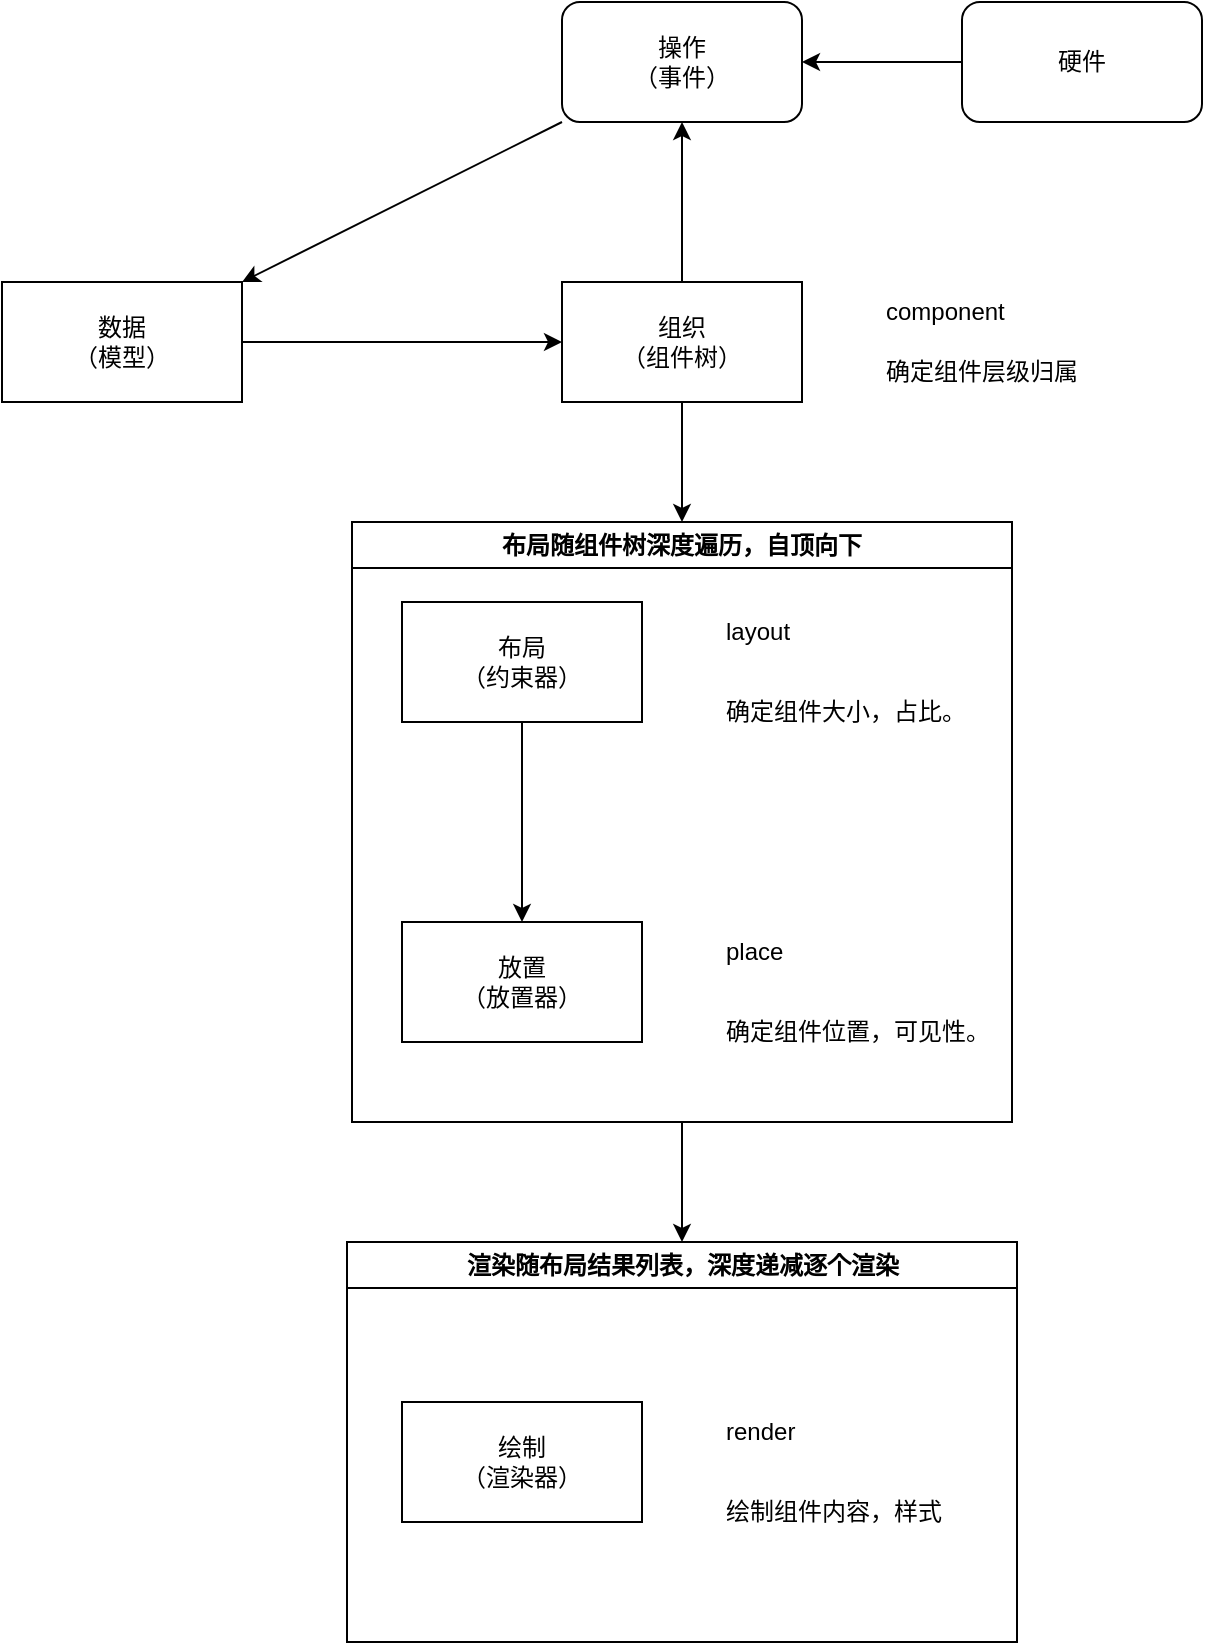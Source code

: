<mxfile version="24.6.5" type="device">
  <diagram name="第 1 页" id="O6Dw7toHRlwf70pb2NwU">
    <mxGraphModel dx="1173" dy="751" grid="1" gridSize="10" guides="1" tooltips="1" connect="1" arrows="1" fold="1" page="1" pageScale="1" pageWidth="1200" pageHeight="1920" math="0" shadow="0">
      <root>
        <mxCell id="0" />
        <mxCell id="1" parent="0" />
        <mxCell id="JcjUvvv5rcbtcutKEqJC-1" value="组织&lt;div&gt;（组件树）&lt;/div&gt;" style="rounded=0;whiteSpace=wrap;html=1;" vertex="1" parent="1">
          <mxGeometry x="560" y="200" width="120" height="60" as="geometry" />
        </mxCell>
        <mxCell id="JcjUvvv5rcbtcutKEqJC-10" value="component" style="text;html=1;align=left;verticalAlign=middle;whiteSpace=wrap;rounded=0;" vertex="1" parent="1">
          <mxGeometry x="720" y="200" width="60" height="30" as="geometry" />
        </mxCell>
        <mxCell id="JcjUvvv5rcbtcutKEqJC-12" value="确定组件层级归属" style="text;html=1;align=left;verticalAlign=middle;whiteSpace=wrap;rounded=0;" vertex="1" parent="1">
          <mxGeometry x="720" y="230" width="160" height="30" as="geometry" />
        </mxCell>
        <mxCell id="JcjUvvv5rcbtcutKEqJC-16" value="数据&lt;div&gt;（模型）&lt;/div&gt;" style="rounded=0;whiteSpace=wrap;html=1;" vertex="1" parent="1">
          <mxGeometry x="280" y="200" width="120" height="60" as="geometry" />
        </mxCell>
        <mxCell id="JcjUvvv5rcbtcutKEqJC-17" value="" style="endArrow=classic;html=1;rounded=0;entryX=0;entryY=0.5;entryDx=0;entryDy=0;exitX=1;exitY=0.5;exitDx=0;exitDy=0;" edge="1" parent="1" source="JcjUvvv5rcbtcutKEqJC-16" target="JcjUvvv5rcbtcutKEqJC-1">
          <mxGeometry width="50" height="50" relative="1" as="geometry">
            <mxPoint x="320" y="390" as="sourcePoint" />
            <mxPoint x="370" y="340" as="targetPoint" />
          </mxGeometry>
        </mxCell>
        <mxCell id="JcjUvvv5rcbtcutKEqJC-18" value="操作&lt;div&gt;（事件）&lt;/div&gt;" style="rounded=1;whiteSpace=wrap;html=1;" vertex="1" parent="1">
          <mxGeometry x="560" y="60" width="120" height="60" as="geometry" />
        </mxCell>
        <mxCell id="JcjUvvv5rcbtcutKEqJC-19" value="" style="endArrow=classic;html=1;rounded=0;entryX=1;entryY=0;entryDx=0;entryDy=0;exitX=0;exitY=1;exitDx=0;exitDy=0;" edge="1" parent="1" source="JcjUvvv5rcbtcutKEqJC-18" target="JcjUvvv5rcbtcutKEqJC-16">
          <mxGeometry width="50" height="50" relative="1" as="geometry">
            <mxPoint x="370" y="140" as="sourcePoint" />
            <mxPoint x="420" y="90" as="targetPoint" />
          </mxGeometry>
        </mxCell>
        <mxCell id="JcjUvvv5rcbtcutKEqJC-20" value="" style="endArrow=classic;html=1;rounded=0;exitX=0.5;exitY=0;exitDx=0;exitDy=0;entryX=0.5;entryY=1;entryDx=0;entryDy=0;" edge="1" parent="1" source="JcjUvvv5rcbtcutKEqJC-1" target="JcjUvvv5rcbtcutKEqJC-18">
          <mxGeometry width="50" height="50" relative="1" as="geometry">
            <mxPoint x="920" y="150" as="sourcePoint" />
            <mxPoint x="970" y="100" as="targetPoint" />
          </mxGeometry>
        </mxCell>
        <mxCell id="JcjUvvv5rcbtcutKEqJC-21" value="硬件" style="rounded=1;whiteSpace=wrap;html=1;" vertex="1" parent="1">
          <mxGeometry x="760" y="60" width="120" height="60" as="geometry" />
        </mxCell>
        <mxCell id="JcjUvvv5rcbtcutKEqJC-22" value="" style="endArrow=classic;html=1;rounded=0;entryX=1;entryY=0.5;entryDx=0;entryDy=0;exitX=0;exitY=0.5;exitDx=0;exitDy=0;" edge="1" parent="1" source="JcjUvvv5rcbtcutKEqJC-21" target="JcjUvvv5rcbtcutKEqJC-18">
          <mxGeometry width="50" height="50" relative="1" as="geometry">
            <mxPoint x="940" y="200" as="sourcePoint" />
            <mxPoint x="990" y="150" as="targetPoint" />
          </mxGeometry>
        </mxCell>
        <mxCell id="JcjUvvv5rcbtcutKEqJC-24" value="布局随组件树深度遍历，自顶向下" style="swimlane;whiteSpace=wrap;html=1;" vertex="1" parent="1">
          <mxGeometry x="455" y="320" width="330" height="300" as="geometry" />
        </mxCell>
        <mxCell id="JcjUvvv5rcbtcutKEqJC-2" value="布局&lt;div&gt;（约束器&lt;span style=&quot;background-color: initial;&quot;&gt;）&lt;/span&gt;&lt;/div&gt;" style="rounded=0;whiteSpace=wrap;html=1;" vertex="1" parent="JcjUvvv5rcbtcutKEqJC-24">
          <mxGeometry x="25" y="40" width="120" height="60" as="geometry" />
        </mxCell>
        <mxCell id="JcjUvvv5rcbtcutKEqJC-3" value="放置&lt;div&gt;（放置器）&lt;/div&gt;" style="rounded=0;whiteSpace=wrap;html=1;" vertex="1" parent="JcjUvvv5rcbtcutKEqJC-24">
          <mxGeometry x="25" y="200" width="120" height="60" as="geometry" />
        </mxCell>
        <mxCell id="JcjUvvv5rcbtcutKEqJC-6" value="" style="endArrow=classic;html=1;rounded=0;entryX=0.5;entryY=0;entryDx=0;entryDy=0;exitX=0.5;exitY=1;exitDx=0;exitDy=0;" edge="1" parent="JcjUvvv5rcbtcutKEqJC-24" source="JcjUvvv5rcbtcutKEqJC-2" target="JcjUvvv5rcbtcutKEqJC-3">
          <mxGeometry width="50" height="50" relative="1" as="geometry">
            <mxPoint x="-140" y="200" as="sourcePoint" />
            <mxPoint x="-90" y="150" as="targetPoint" />
          </mxGeometry>
        </mxCell>
        <mxCell id="JcjUvvv5rcbtcutKEqJC-8" value="place" style="text;html=1;align=left;verticalAlign=middle;whiteSpace=wrap;rounded=0;" vertex="1" parent="JcjUvvv5rcbtcutKEqJC-24">
          <mxGeometry x="185" y="200" width="60" height="30" as="geometry" />
        </mxCell>
        <mxCell id="JcjUvvv5rcbtcutKEqJC-9" value="layout" style="text;html=1;align=left;verticalAlign=middle;whiteSpace=wrap;rounded=0;labelPosition=center;verticalLabelPosition=middle;" vertex="1" parent="JcjUvvv5rcbtcutKEqJC-24">
          <mxGeometry x="185" y="40" width="60" height="30" as="geometry" />
        </mxCell>
        <mxCell id="JcjUvvv5rcbtcutKEqJC-13" value="确定组件大小，占比。" style="text;html=1;align=left;verticalAlign=middle;whiteSpace=wrap;rounded=0;" vertex="1" parent="JcjUvvv5rcbtcutKEqJC-24">
          <mxGeometry x="185" y="80" width="160" height="30" as="geometry" />
        </mxCell>
        <mxCell id="JcjUvvv5rcbtcutKEqJC-14" value="确定组件位置，可见性。" style="text;html=1;align=left;verticalAlign=middle;whiteSpace=wrap;rounded=0;" vertex="1" parent="JcjUvvv5rcbtcutKEqJC-24">
          <mxGeometry x="185" y="240" width="160" height="30" as="geometry" />
        </mxCell>
        <mxCell id="JcjUvvv5rcbtcutKEqJC-25" value="" style="endArrow=classic;html=1;rounded=0;entryX=0.5;entryY=0;entryDx=0;entryDy=0;exitX=0.5;exitY=1;exitDx=0;exitDy=0;" edge="1" parent="1" source="JcjUvvv5rcbtcutKEqJC-1" target="JcjUvvv5rcbtcutKEqJC-24">
          <mxGeometry width="50" height="50" relative="1" as="geometry">
            <mxPoint x="220" y="440" as="sourcePoint" />
            <mxPoint x="270" y="390" as="targetPoint" />
          </mxGeometry>
        </mxCell>
        <mxCell id="JcjUvvv5rcbtcutKEqJC-27" value="渲染随布局结果列表，深度递减逐个渲染" style="swimlane;whiteSpace=wrap;html=1;" vertex="1" parent="1">
          <mxGeometry x="452.5" y="680" width="335" height="200" as="geometry" />
        </mxCell>
        <mxCell id="JcjUvvv5rcbtcutKEqJC-4" value="绘制&lt;div&gt;（渲染器）&lt;/div&gt;" style="rounded=0;whiteSpace=wrap;html=1;" vertex="1" parent="JcjUvvv5rcbtcutKEqJC-27">
          <mxGeometry x="27.5" y="80" width="120" height="60" as="geometry" />
        </mxCell>
        <mxCell id="JcjUvvv5rcbtcutKEqJC-11" value="render" style="text;html=1;align=left;verticalAlign=middle;whiteSpace=wrap;rounded=0;" vertex="1" parent="JcjUvvv5rcbtcutKEqJC-27">
          <mxGeometry x="187.5" y="80" width="60" height="30" as="geometry" />
        </mxCell>
        <mxCell id="JcjUvvv5rcbtcutKEqJC-15" value="绘制组件内容，样式" style="text;html=1;align=left;verticalAlign=middle;whiteSpace=wrap;rounded=0;" vertex="1" parent="JcjUvvv5rcbtcutKEqJC-27">
          <mxGeometry x="187.5" y="120" width="160" height="30" as="geometry" />
        </mxCell>
        <mxCell id="JcjUvvv5rcbtcutKEqJC-28" value="" style="endArrow=classic;html=1;rounded=0;entryX=0.5;entryY=0;entryDx=0;entryDy=0;exitX=0.5;exitY=1;exitDx=0;exitDy=0;" edge="1" parent="1" source="JcjUvvv5rcbtcutKEqJC-24" target="JcjUvvv5rcbtcutKEqJC-27">
          <mxGeometry width="50" height="50" relative="1" as="geometry">
            <mxPoint x="960" y="690" as="sourcePoint" />
            <mxPoint x="1010" y="640" as="targetPoint" />
          </mxGeometry>
        </mxCell>
      </root>
    </mxGraphModel>
  </diagram>
</mxfile>
